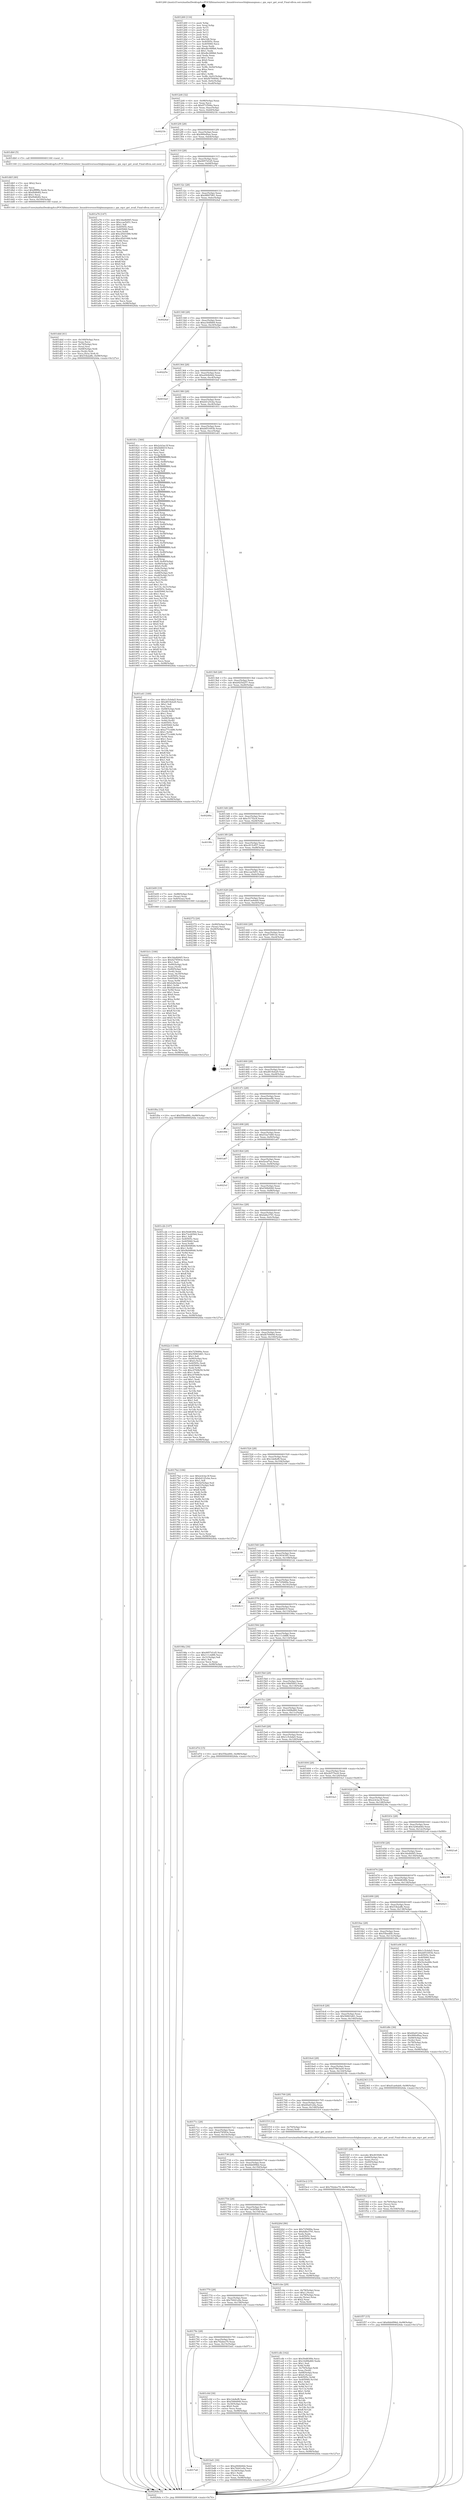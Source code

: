 digraph "0x401260" {
  label = "0x401260 (/mnt/c/Users/mathe/Desktop/tcc/POCII/binaries/extr_linuxdriverssocfslqbmanqman.c_qm_eqcr_get_avail_Final-ollvm.out::main(0))"
  labelloc = "t"
  node[shape=record]

  Entry [label="",width=0.3,height=0.3,shape=circle,fillcolor=black,style=filled]
  "0x4012d4" [label="{
     0x4012d4 [32]\l
     | [instrs]\l
     &nbsp;&nbsp;0x4012d4 \<+6\>: mov -0x98(%rbp),%eax\l
     &nbsp;&nbsp;0x4012da \<+2\>: mov %eax,%ecx\l
     &nbsp;&nbsp;0x4012dc \<+6\>: sub $0x971f506a,%ecx\l
     &nbsp;&nbsp;0x4012e2 \<+6\>: mov %eax,-0xac(%rbp)\l
     &nbsp;&nbsp;0x4012e8 \<+6\>: mov %ecx,-0xb0(%rbp)\l
     &nbsp;&nbsp;0x4012ee \<+6\>: je 00000000004021fe \<main+0xf9e\>\l
  }"]
  "0x4021fe" [label="{
     0x4021fe\l
  }", style=dashed]
  "0x4012f4" [label="{
     0x4012f4 [28]\l
     | [instrs]\l
     &nbsp;&nbsp;0x4012f4 \<+5\>: jmp 00000000004012f9 \<main+0x99\>\l
     &nbsp;&nbsp;0x4012f9 \<+6\>: mov -0xac(%rbp),%eax\l
     &nbsp;&nbsp;0x4012ff \<+5\>: sub $0x990ef0aa,%eax\l
     &nbsp;&nbsp;0x401304 \<+6\>: mov %eax,-0xb4(%rbp)\l
     &nbsp;&nbsp;0x40130a \<+6\>: je 0000000000401db0 \<main+0xb50\>\l
  }"]
  Exit [label="",width=0.3,height=0.3,shape=circle,fillcolor=black,style=filled,peripheries=2]
  "0x401db0" [label="{
     0x401db0 [5]\l
     | [instrs]\l
     &nbsp;&nbsp;0x401db0 \<+5\>: call 0000000000401160 \<next_i\>\l
     | [calls]\l
     &nbsp;&nbsp;0x401160 \{1\} (/mnt/c/Users/mathe/Desktop/tcc/POCII/binaries/extr_linuxdriverssocfslqbmanqman.c_qm_eqcr_get_avail_Final-ollvm.out::next_i)\l
  }"]
  "0x401310" [label="{
     0x401310 [28]\l
     | [instrs]\l
     &nbsp;&nbsp;0x401310 \<+5\>: jmp 0000000000401315 \<main+0xb5\>\l
     &nbsp;&nbsp;0x401315 \<+6\>: mov -0xac(%rbp),%eax\l
     &nbsp;&nbsp;0x40131b \<+5\>: sub $0x9957d1d5,%eax\l
     &nbsp;&nbsp;0x401320 \<+6\>: mov %eax,-0xb8(%rbp)\l
     &nbsp;&nbsp;0x401326 \<+6\>: je 0000000000401a76 \<main+0x816\>\l
  }"]
  "0x401f57" [label="{
     0x401f57 [15]\l
     | [instrs]\l
     &nbsp;&nbsp;0x401f57 \<+10\>: movl $0x6bb0f96d,-0x98(%rbp)\l
     &nbsp;&nbsp;0x401f61 \<+5\>: jmp 00000000004024da \<main+0x127a\>\l
  }"]
  "0x401a76" [label="{
     0x401a76 [147]\l
     | [instrs]\l
     &nbsp;&nbsp;0x401a76 \<+5\>: mov $0x3da4b945,%eax\l
     &nbsp;&nbsp;0x401a7b \<+5\>: mov $0xccae5d51,%ecx\l
     &nbsp;&nbsp;0x401a80 \<+2\>: mov $0x1,%dl\l
     &nbsp;&nbsp;0x401a82 \<+7\>: mov 0x40505c,%esi\l
     &nbsp;&nbsp;0x401a89 \<+7\>: mov 0x405060,%edi\l
     &nbsp;&nbsp;0x401a90 \<+3\>: mov %esi,%r8d\l
     &nbsp;&nbsp;0x401a93 \<+7\>: add $0xcd5d1088,%r8d\l
     &nbsp;&nbsp;0x401a9a \<+4\>: sub $0x1,%r8d\l
     &nbsp;&nbsp;0x401a9e \<+7\>: sub $0xcd5d1088,%r8d\l
     &nbsp;&nbsp;0x401aa5 \<+4\>: imul %r8d,%esi\l
     &nbsp;&nbsp;0x401aa9 \<+3\>: and $0x1,%esi\l
     &nbsp;&nbsp;0x401aac \<+3\>: cmp $0x0,%esi\l
     &nbsp;&nbsp;0x401aaf \<+4\>: sete %r9b\l
     &nbsp;&nbsp;0x401ab3 \<+3\>: cmp $0xa,%edi\l
     &nbsp;&nbsp;0x401ab6 \<+4\>: setl %r10b\l
     &nbsp;&nbsp;0x401aba \<+3\>: mov %r9b,%r11b\l
     &nbsp;&nbsp;0x401abd \<+4\>: xor $0xff,%r11b\l
     &nbsp;&nbsp;0x401ac1 \<+3\>: mov %r10b,%bl\l
     &nbsp;&nbsp;0x401ac4 \<+3\>: xor $0xff,%bl\l
     &nbsp;&nbsp;0x401ac7 \<+3\>: xor $0x0,%dl\l
     &nbsp;&nbsp;0x401aca \<+3\>: mov %r11b,%r14b\l
     &nbsp;&nbsp;0x401acd \<+4\>: and $0x0,%r14b\l
     &nbsp;&nbsp;0x401ad1 \<+3\>: and %dl,%r9b\l
     &nbsp;&nbsp;0x401ad4 \<+3\>: mov %bl,%r15b\l
     &nbsp;&nbsp;0x401ad7 \<+4\>: and $0x0,%r15b\l
     &nbsp;&nbsp;0x401adb \<+3\>: and %dl,%r10b\l
     &nbsp;&nbsp;0x401ade \<+3\>: or %r9b,%r14b\l
     &nbsp;&nbsp;0x401ae1 \<+3\>: or %r10b,%r15b\l
     &nbsp;&nbsp;0x401ae4 \<+3\>: xor %r15b,%r14b\l
     &nbsp;&nbsp;0x401ae7 \<+3\>: or %bl,%r11b\l
     &nbsp;&nbsp;0x401aea \<+4\>: xor $0xff,%r11b\l
     &nbsp;&nbsp;0x401aee \<+3\>: or $0x0,%dl\l
     &nbsp;&nbsp;0x401af1 \<+3\>: and %dl,%r11b\l
     &nbsp;&nbsp;0x401af4 \<+3\>: or %r11b,%r14b\l
     &nbsp;&nbsp;0x401af7 \<+4\>: test $0x1,%r14b\l
     &nbsp;&nbsp;0x401afb \<+3\>: cmovne %ecx,%eax\l
     &nbsp;&nbsp;0x401afe \<+6\>: mov %eax,-0x98(%rbp)\l
     &nbsp;&nbsp;0x401b04 \<+5\>: jmp 00000000004024da \<main+0x127a\>\l
  }"]
  "0x40132c" [label="{
     0x40132c [28]\l
     | [instrs]\l
     &nbsp;&nbsp;0x40132c \<+5\>: jmp 0000000000401331 \<main+0xd1\>\l
     &nbsp;&nbsp;0x401331 \<+6\>: mov -0xac(%rbp),%eax\l
     &nbsp;&nbsp;0x401337 \<+5\>: sub $0x9f697981,%eax\l
     &nbsp;&nbsp;0x40133c \<+6\>: mov %eax,-0xbc(%rbp)\l
     &nbsp;&nbsp;0x401342 \<+6\>: je 00000000004024af \<main+0x124f\>\l
  }"]
  "0x401f42" [label="{
     0x401f42 [21]\l
     | [instrs]\l
     &nbsp;&nbsp;0x401f42 \<+4\>: mov -0x70(%rbp),%rcx\l
     &nbsp;&nbsp;0x401f46 \<+3\>: mov (%rcx),%rcx\l
     &nbsp;&nbsp;0x401f49 \<+3\>: mov %rcx,%rdi\l
     &nbsp;&nbsp;0x401f4c \<+6\>: mov %eax,-0x164(%rbp)\l
     &nbsp;&nbsp;0x401f52 \<+5\>: call 0000000000401030 \<free@plt\>\l
     | [calls]\l
     &nbsp;&nbsp;0x401030 \{1\} (unknown)\l
  }"]
  "0x4024af" [label="{
     0x4024af\l
  }", style=dashed]
  "0x401348" [label="{
     0x401348 [28]\l
     | [instrs]\l
     &nbsp;&nbsp;0x401348 \<+5\>: jmp 000000000040134d \<main+0xed\>\l
     &nbsp;&nbsp;0x40134d \<+6\>: mov -0xac(%rbp),%eax\l
     &nbsp;&nbsp;0x401353 \<+5\>: sub $0xa344fb69,%eax\l
     &nbsp;&nbsp;0x401358 \<+6\>: mov %eax,-0xc0(%rbp)\l
     &nbsp;&nbsp;0x40135e \<+6\>: je 000000000040225e \<main+0xffe\>\l
  }"]
  "0x401f25" [label="{
     0x401f25 [29]\l
     | [instrs]\l
     &nbsp;&nbsp;0x401f25 \<+10\>: movabs $0x4030d6,%rdi\l
     &nbsp;&nbsp;0x401f2f \<+4\>: mov -0x60(%rbp),%rcx\l
     &nbsp;&nbsp;0x401f33 \<+2\>: mov %eax,(%rcx)\l
     &nbsp;&nbsp;0x401f35 \<+4\>: mov -0x60(%rbp),%rcx\l
     &nbsp;&nbsp;0x401f39 \<+2\>: mov (%rcx),%esi\l
     &nbsp;&nbsp;0x401f3b \<+2\>: mov $0x0,%al\l
     &nbsp;&nbsp;0x401f3d \<+5\>: call 0000000000401040 \<printf@plt\>\l
     | [calls]\l
     &nbsp;&nbsp;0x401040 \{1\} (unknown)\l
  }"]
  "0x40225e" [label="{
     0x40225e\l
  }", style=dashed]
  "0x401364" [label="{
     0x401364 [28]\l
     | [instrs]\l
     &nbsp;&nbsp;0x401364 \<+5\>: jmp 0000000000401369 \<main+0x109\>\l
     &nbsp;&nbsp;0x401369 \<+6\>: mov -0xac(%rbp),%eax\l
     &nbsp;&nbsp;0x40136f \<+5\>: sub $0xa944b9d2,%eax\l
     &nbsp;&nbsp;0x401374 \<+6\>: mov %eax,-0xc4(%rbp)\l
     &nbsp;&nbsp;0x40137a \<+6\>: je 0000000000401bef \<main+0x98f\>\l
  }"]
  "0x401ddd" [label="{
     0x401ddd [41]\l
     | [instrs]\l
     &nbsp;&nbsp;0x401ddd \<+6\>: mov -0x160(%rbp),%ecx\l
     &nbsp;&nbsp;0x401de3 \<+3\>: imul %eax,%ecx\l
     &nbsp;&nbsp;0x401de6 \<+4\>: mov -0x70(%rbp),%rsi\l
     &nbsp;&nbsp;0x401dea \<+3\>: mov (%rsi),%rsi\l
     &nbsp;&nbsp;0x401ded \<+4\>: mov -0x68(%rbp),%rdi\l
     &nbsp;&nbsp;0x401df1 \<+3\>: movslq (%rdi),%rdi\l
     &nbsp;&nbsp;0x401df4 \<+3\>: mov %ecx,(%rsi,%rdi,4)\l
     &nbsp;&nbsp;0x401df7 \<+10\>: movl $0x53b2affe,-0x98(%rbp)\l
     &nbsp;&nbsp;0x401e01 \<+5\>: jmp 00000000004024da \<main+0x127a\>\l
  }"]
  "0x401bef" [label="{
     0x401bef\l
  }", style=dashed]
  "0x401380" [label="{
     0x401380 [28]\l
     | [instrs]\l
     &nbsp;&nbsp;0x401380 \<+5\>: jmp 0000000000401385 \<main+0x125\>\l
     &nbsp;&nbsp;0x401385 \<+6\>: mov -0xac(%rbp),%eax\l
     &nbsp;&nbsp;0x40138b \<+5\>: sub $0xb4125cba,%eax\l
     &nbsp;&nbsp;0x401390 \<+6\>: mov %eax,-0xc8(%rbp)\l
     &nbsp;&nbsp;0x401396 \<+6\>: je 000000000040181c \<main+0x5bc\>\l
  }"]
  "0x401db5" [label="{
     0x401db5 [40]\l
     | [instrs]\l
     &nbsp;&nbsp;0x401db5 \<+5\>: mov $0x2,%ecx\l
     &nbsp;&nbsp;0x401dba \<+1\>: cltd\l
     &nbsp;&nbsp;0x401dbb \<+2\>: idiv %ecx\l
     &nbsp;&nbsp;0x401dbd \<+6\>: imul $0xfffffffe,%edx,%ecx\l
     &nbsp;&nbsp;0x401dc3 \<+6\>: sub $0xf0d6df2,%ecx\l
     &nbsp;&nbsp;0x401dc9 \<+3\>: add $0x1,%ecx\l
     &nbsp;&nbsp;0x401dcc \<+6\>: add $0xf0d6df2,%ecx\l
     &nbsp;&nbsp;0x401dd2 \<+6\>: mov %ecx,-0x160(%rbp)\l
     &nbsp;&nbsp;0x401dd8 \<+5\>: call 0000000000401160 \<next_i\>\l
     | [calls]\l
     &nbsp;&nbsp;0x401160 \{1\} (/mnt/c/Users/mathe/Desktop/tcc/POCII/binaries/extr_linuxdriverssocfslqbmanqman.c_qm_eqcr_get_avail_Final-ollvm.out::next_i)\l
  }"]
  "0x40181c" [label="{
     0x40181c [366]\l
     | [instrs]\l
     &nbsp;&nbsp;0x40181c \<+5\>: mov $0x2cb3ac3f,%eax\l
     &nbsp;&nbsp;0x401821 \<+5\>: mov $0xfddfd19,%ecx\l
     &nbsp;&nbsp;0x401826 \<+2\>: mov $0x1,%dl\l
     &nbsp;&nbsp;0x401828 \<+2\>: xor %esi,%esi\l
     &nbsp;&nbsp;0x40182a \<+3\>: mov %rsp,%rdi\l
     &nbsp;&nbsp;0x40182d \<+4\>: add $0xfffffffffffffff0,%rdi\l
     &nbsp;&nbsp;0x401831 \<+3\>: mov %rdi,%rsp\l
     &nbsp;&nbsp;0x401834 \<+7\>: mov %rdi,-0x90(%rbp)\l
     &nbsp;&nbsp;0x40183b \<+3\>: mov %rsp,%rdi\l
     &nbsp;&nbsp;0x40183e \<+4\>: add $0xfffffffffffffff0,%rdi\l
     &nbsp;&nbsp;0x401842 \<+3\>: mov %rdi,%rsp\l
     &nbsp;&nbsp;0x401845 \<+3\>: mov %rsp,%r8\l
     &nbsp;&nbsp;0x401848 \<+4\>: add $0xfffffffffffffff0,%r8\l
     &nbsp;&nbsp;0x40184c \<+3\>: mov %r8,%rsp\l
     &nbsp;&nbsp;0x40184f \<+7\>: mov %r8,-0x88(%rbp)\l
     &nbsp;&nbsp;0x401856 \<+3\>: mov %rsp,%r8\l
     &nbsp;&nbsp;0x401859 \<+4\>: add $0xfffffffffffffff0,%r8\l
     &nbsp;&nbsp;0x40185d \<+3\>: mov %r8,%rsp\l
     &nbsp;&nbsp;0x401860 \<+4\>: mov %r8,-0x80(%rbp)\l
     &nbsp;&nbsp;0x401864 \<+3\>: mov %rsp,%r8\l
     &nbsp;&nbsp;0x401867 \<+4\>: add $0xfffffffffffffff0,%r8\l
     &nbsp;&nbsp;0x40186b \<+3\>: mov %r8,%rsp\l
     &nbsp;&nbsp;0x40186e \<+4\>: mov %r8,-0x78(%rbp)\l
     &nbsp;&nbsp;0x401872 \<+3\>: mov %rsp,%r8\l
     &nbsp;&nbsp;0x401875 \<+4\>: add $0xfffffffffffffff0,%r8\l
     &nbsp;&nbsp;0x401879 \<+3\>: mov %r8,%rsp\l
     &nbsp;&nbsp;0x40187c \<+4\>: mov %r8,-0x70(%rbp)\l
     &nbsp;&nbsp;0x401880 \<+3\>: mov %rsp,%r8\l
     &nbsp;&nbsp;0x401883 \<+4\>: add $0xfffffffffffffff0,%r8\l
     &nbsp;&nbsp;0x401887 \<+3\>: mov %r8,%rsp\l
     &nbsp;&nbsp;0x40188a \<+4\>: mov %r8,-0x68(%rbp)\l
     &nbsp;&nbsp;0x40188e \<+3\>: mov %rsp,%r8\l
     &nbsp;&nbsp;0x401891 \<+4\>: add $0xfffffffffffffff0,%r8\l
     &nbsp;&nbsp;0x401895 \<+3\>: mov %r8,%rsp\l
     &nbsp;&nbsp;0x401898 \<+4\>: mov %r8,-0x60(%rbp)\l
     &nbsp;&nbsp;0x40189c \<+3\>: mov %rsp,%r8\l
     &nbsp;&nbsp;0x40189f \<+4\>: add $0xfffffffffffffff0,%r8\l
     &nbsp;&nbsp;0x4018a3 \<+3\>: mov %r8,%rsp\l
     &nbsp;&nbsp;0x4018a6 \<+4\>: mov %r8,-0x58(%rbp)\l
     &nbsp;&nbsp;0x4018aa \<+3\>: mov %rsp,%r8\l
     &nbsp;&nbsp;0x4018ad \<+4\>: add $0xfffffffffffffff0,%r8\l
     &nbsp;&nbsp;0x4018b1 \<+3\>: mov %r8,%rsp\l
     &nbsp;&nbsp;0x4018b4 \<+4\>: mov %r8,-0x50(%rbp)\l
     &nbsp;&nbsp;0x4018b8 \<+3\>: mov %rsp,%r8\l
     &nbsp;&nbsp;0x4018bb \<+4\>: add $0xfffffffffffffff0,%r8\l
     &nbsp;&nbsp;0x4018bf \<+3\>: mov %r8,%rsp\l
     &nbsp;&nbsp;0x4018c2 \<+4\>: mov %r8,-0x48(%rbp)\l
     &nbsp;&nbsp;0x4018c6 \<+3\>: mov %rsp,%r8\l
     &nbsp;&nbsp;0x4018c9 \<+4\>: add $0xfffffffffffffff0,%r8\l
     &nbsp;&nbsp;0x4018cd \<+3\>: mov %r8,%rsp\l
     &nbsp;&nbsp;0x4018d0 \<+4\>: mov %r8,-0x40(%rbp)\l
     &nbsp;&nbsp;0x4018d4 \<+7\>: mov -0x90(%rbp),%r8\l
     &nbsp;&nbsp;0x4018db \<+7\>: movl $0x0,(%r8)\l
     &nbsp;&nbsp;0x4018e2 \<+7\>: mov -0x9c(%rbp),%r9d\l
     &nbsp;&nbsp;0x4018e9 \<+3\>: mov %r9d,(%rdi)\l
     &nbsp;&nbsp;0x4018ec \<+7\>: mov -0x88(%rbp),%r8\l
     &nbsp;&nbsp;0x4018f3 \<+7\>: mov -0xa8(%rbp),%r10\l
     &nbsp;&nbsp;0x4018fa \<+3\>: mov %r10,(%r8)\l
     &nbsp;&nbsp;0x4018fd \<+3\>: cmpl $0x2,(%rdi)\l
     &nbsp;&nbsp;0x401900 \<+4\>: setne %r11b\l
     &nbsp;&nbsp;0x401904 \<+4\>: and $0x1,%r11b\l
     &nbsp;&nbsp;0x401908 \<+4\>: mov %r11b,-0x31(%rbp)\l
     &nbsp;&nbsp;0x40190c \<+7\>: mov 0x40505c,%ebx\l
     &nbsp;&nbsp;0x401913 \<+8\>: mov 0x405060,%r14d\l
     &nbsp;&nbsp;0x40191b \<+3\>: sub $0x1,%esi\l
     &nbsp;&nbsp;0x40191e \<+3\>: mov %ebx,%r15d\l
     &nbsp;&nbsp;0x401921 \<+3\>: add %esi,%r15d\l
     &nbsp;&nbsp;0x401924 \<+4\>: imul %r15d,%ebx\l
     &nbsp;&nbsp;0x401928 \<+3\>: and $0x1,%ebx\l
     &nbsp;&nbsp;0x40192b \<+3\>: cmp $0x0,%ebx\l
     &nbsp;&nbsp;0x40192e \<+4\>: sete %r11b\l
     &nbsp;&nbsp;0x401932 \<+4\>: cmp $0xa,%r14d\l
     &nbsp;&nbsp;0x401936 \<+4\>: setl %r12b\l
     &nbsp;&nbsp;0x40193a \<+3\>: mov %r11b,%r13b\l
     &nbsp;&nbsp;0x40193d \<+4\>: xor $0xff,%r13b\l
     &nbsp;&nbsp;0x401941 \<+3\>: mov %r12b,%sil\l
     &nbsp;&nbsp;0x401944 \<+4\>: xor $0xff,%sil\l
     &nbsp;&nbsp;0x401948 \<+3\>: xor $0x0,%dl\l
     &nbsp;&nbsp;0x40194b \<+3\>: mov %r13b,%dil\l
     &nbsp;&nbsp;0x40194e \<+4\>: and $0x0,%dil\l
     &nbsp;&nbsp;0x401952 \<+3\>: and %dl,%r11b\l
     &nbsp;&nbsp;0x401955 \<+3\>: mov %sil,%r8b\l
     &nbsp;&nbsp;0x401958 \<+4\>: and $0x0,%r8b\l
     &nbsp;&nbsp;0x40195c \<+3\>: and %dl,%r12b\l
     &nbsp;&nbsp;0x40195f \<+3\>: or %r11b,%dil\l
     &nbsp;&nbsp;0x401962 \<+3\>: or %r12b,%r8b\l
     &nbsp;&nbsp;0x401965 \<+3\>: xor %r8b,%dil\l
     &nbsp;&nbsp;0x401968 \<+3\>: or %sil,%r13b\l
     &nbsp;&nbsp;0x40196b \<+4\>: xor $0xff,%r13b\l
     &nbsp;&nbsp;0x40196f \<+3\>: or $0x0,%dl\l
     &nbsp;&nbsp;0x401972 \<+3\>: and %dl,%r13b\l
     &nbsp;&nbsp;0x401975 \<+3\>: or %r13b,%dil\l
     &nbsp;&nbsp;0x401978 \<+4\>: test $0x1,%dil\l
     &nbsp;&nbsp;0x40197c \<+3\>: cmovne %ecx,%eax\l
     &nbsp;&nbsp;0x40197f \<+6\>: mov %eax,-0x98(%rbp)\l
     &nbsp;&nbsp;0x401985 \<+5\>: jmp 00000000004024da \<main+0x127a\>\l
  }"]
  "0x40139c" [label="{
     0x40139c [28]\l
     | [instrs]\l
     &nbsp;&nbsp;0x40139c \<+5\>: jmp 00000000004013a1 \<main+0x141\>\l
     &nbsp;&nbsp;0x4013a1 \<+6\>: mov -0xac(%rbp),%eax\l
     &nbsp;&nbsp;0x4013a7 \<+5\>: sub $0xb851693b,%eax\l
     &nbsp;&nbsp;0x4013ac \<+6\>: mov %eax,-0xcc(%rbp)\l
     &nbsp;&nbsp;0x4013b2 \<+6\>: je 0000000000401e61 \<main+0xc01\>\l
  }"]
  "0x401cdb" [label="{
     0x401cdb [162]\l
     | [instrs]\l
     &nbsp;&nbsp;0x401cdb \<+5\>: mov $0x50d83f0b,%ecx\l
     &nbsp;&nbsp;0x401ce0 \<+5\>: mov $0x16d9bd60,%edx\l
     &nbsp;&nbsp;0x401ce5 \<+3\>: mov $0x1,%sil\l
     &nbsp;&nbsp;0x401ce8 \<+3\>: xor %r8d,%r8d\l
     &nbsp;&nbsp;0x401ceb \<+4\>: mov -0x70(%rbp),%rdi\l
     &nbsp;&nbsp;0x401cef \<+3\>: mov %rax,(%rdi)\l
     &nbsp;&nbsp;0x401cf2 \<+4\>: mov -0x68(%rbp),%rax\l
     &nbsp;&nbsp;0x401cf6 \<+6\>: movl $0x0,(%rax)\l
     &nbsp;&nbsp;0x401cfc \<+8\>: mov 0x40505c,%r9d\l
     &nbsp;&nbsp;0x401d04 \<+8\>: mov 0x405060,%r10d\l
     &nbsp;&nbsp;0x401d0c \<+4\>: sub $0x1,%r8d\l
     &nbsp;&nbsp;0x401d10 \<+3\>: mov %r9d,%r11d\l
     &nbsp;&nbsp;0x401d13 \<+3\>: add %r8d,%r11d\l
     &nbsp;&nbsp;0x401d16 \<+4\>: imul %r11d,%r9d\l
     &nbsp;&nbsp;0x401d1a \<+4\>: and $0x1,%r9d\l
     &nbsp;&nbsp;0x401d1e \<+4\>: cmp $0x0,%r9d\l
     &nbsp;&nbsp;0x401d22 \<+3\>: sete %bl\l
     &nbsp;&nbsp;0x401d25 \<+4\>: cmp $0xa,%r10d\l
     &nbsp;&nbsp;0x401d29 \<+4\>: setl %r14b\l
     &nbsp;&nbsp;0x401d2d \<+3\>: mov %bl,%r15b\l
     &nbsp;&nbsp;0x401d30 \<+4\>: xor $0xff,%r15b\l
     &nbsp;&nbsp;0x401d34 \<+3\>: mov %r14b,%r12b\l
     &nbsp;&nbsp;0x401d37 \<+4\>: xor $0xff,%r12b\l
     &nbsp;&nbsp;0x401d3b \<+4\>: xor $0x1,%sil\l
     &nbsp;&nbsp;0x401d3f \<+3\>: mov %r15b,%r13b\l
     &nbsp;&nbsp;0x401d42 \<+4\>: and $0xff,%r13b\l
     &nbsp;&nbsp;0x401d46 \<+3\>: and %sil,%bl\l
     &nbsp;&nbsp;0x401d49 \<+3\>: mov %r12b,%al\l
     &nbsp;&nbsp;0x401d4c \<+2\>: and $0xff,%al\l
     &nbsp;&nbsp;0x401d4e \<+3\>: and %sil,%r14b\l
     &nbsp;&nbsp;0x401d51 \<+3\>: or %bl,%r13b\l
     &nbsp;&nbsp;0x401d54 \<+3\>: or %r14b,%al\l
     &nbsp;&nbsp;0x401d57 \<+3\>: xor %al,%r13b\l
     &nbsp;&nbsp;0x401d5a \<+3\>: or %r12b,%r15b\l
     &nbsp;&nbsp;0x401d5d \<+4\>: xor $0xff,%r15b\l
     &nbsp;&nbsp;0x401d61 \<+4\>: or $0x1,%sil\l
     &nbsp;&nbsp;0x401d65 \<+3\>: and %sil,%r15b\l
     &nbsp;&nbsp;0x401d68 \<+3\>: or %r15b,%r13b\l
     &nbsp;&nbsp;0x401d6b \<+4\>: test $0x1,%r13b\l
     &nbsp;&nbsp;0x401d6f \<+3\>: cmovne %edx,%ecx\l
     &nbsp;&nbsp;0x401d72 \<+6\>: mov %ecx,-0x98(%rbp)\l
     &nbsp;&nbsp;0x401d78 \<+5\>: jmp 00000000004024da \<main+0x127a\>\l
  }"]
  "0x401e61" [label="{
     0x401e61 [169]\l
     | [instrs]\l
     &nbsp;&nbsp;0x401e61 \<+5\>: mov $0x1c5cbda5,%eax\l
     &nbsp;&nbsp;0x401e66 \<+5\>: mov $0xd819eb29,%ecx\l
     &nbsp;&nbsp;0x401e6b \<+2\>: mov $0x1,%dl\l
     &nbsp;&nbsp;0x401e6d \<+2\>: xor %esi,%esi\l
     &nbsp;&nbsp;0x401e6f \<+4\>: mov -0x68(%rbp),%rdi\l
     &nbsp;&nbsp;0x401e73 \<+3\>: mov (%rdi),%r8d\l
     &nbsp;&nbsp;0x401e76 \<+3\>: sub $0x1,%esi\l
     &nbsp;&nbsp;0x401e79 \<+3\>: sub %esi,%r8d\l
     &nbsp;&nbsp;0x401e7c \<+4\>: mov -0x68(%rbp),%rdi\l
     &nbsp;&nbsp;0x401e80 \<+3\>: mov %r8d,(%rdi)\l
     &nbsp;&nbsp;0x401e83 \<+7\>: mov 0x40505c,%esi\l
     &nbsp;&nbsp;0x401e8a \<+8\>: mov 0x405060,%r8d\l
     &nbsp;&nbsp;0x401e92 \<+3\>: mov %esi,%r9d\l
     &nbsp;&nbsp;0x401e95 \<+7\>: sub $0xa77ccb86,%r9d\l
     &nbsp;&nbsp;0x401e9c \<+4\>: sub $0x1,%r9d\l
     &nbsp;&nbsp;0x401ea0 \<+7\>: add $0xa77ccb86,%r9d\l
     &nbsp;&nbsp;0x401ea7 \<+4\>: imul %r9d,%esi\l
     &nbsp;&nbsp;0x401eab \<+3\>: and $0x1,%esi\l
     &nbsp;&nbsp;0x401eae \<+3\>: cmp $0x0,%esi\l
     &nbsp;&nbsp;0x401eb1 \<+4\>: sete %r10b\l
     &nbsp;&nbsp;0x401eb5 \<+4\>: cmp $0xa,%r8d\l
     &nbsp;&nbsp;0x401eb9 \<+4\>: setl %r11b\l
     &nbsp;&nbsp;0x401ebd \<+3\>: mov %r10b,%bl\l
     &nbsp;&nbsp;0x401ec0 \<+3\>: xor $0xff,%bl\l
     &nbsp;&nbsp;0x401ec3 \<+3\>: mov %r11b,%r14b\l
     &nbsp;&nbsp;0x401ec6 \<+4\>: xor $0xff,%r14b\l
     &nbsp;&nbsp;0x401eca \<+3\>: xor $0x1,%dl\l
     &nbsp;&nbsp;0x401ecd \<+3\>: mov %bl,%r15b\l
     &nbsp;&nbsp;0x401ed0 \<+4\>: and $0xff,%r15b\l
     &nbsp;&nbsp;0x401ed4 \<+3\>: and %dl,%r10b\l
     &nbsp;&nbsp;0x401ed7 \<+3\>: mov %r14b,%r12b\l
     &nbsp;&nbsp;0x401eda \<+4\>: and $0xff,%r12b\l
     &nbsp;&nbsp;0x401ede \<+3\>: and %dl,%r11b\l
     &nbsp;&nbsp;0x401ee1 \<+3\>: or %r10b,%r15b\l
     &nbsp;&nbsp;0x401ee4 \<+3\>: or %r11b,%r12b\l
     &nbsp;&nbsp;0x401ee7 \<+3\>: xor %r12b,%r15b\l
     &nbsp;&nbsp;0x401eea \<+3\>: or %r14b,%bl\l
     &nbsp;&nbsp;0x401eed \<+3\>: xor $0xff,%bl\l
     &nbsp;&nbsp;0x401ef0 \<+3\>: or $0x1,%dl\l
     &nbsp;&nbsp;0x401ef3 \<+2\>: and %dl,%bl\l
     &nbsp;&nbsp;0x401ef5 \<+3\>: or %bl,%r15b\l
     &nbsp;&nbsp;0x401ef8 \<+4\>: test $0x1,%r15b\l
     &nbsp;&nbsp;0x401efc \<+3\>: cmovne %ecx,%eax\l
     &nbsp;&nbsp;0x401eff \<+6\>: mov %eax,-0x98(%rbp)\l
     &nbsp;&nbsp;0x401f05 \<+5\>: jmp 00000000004024da \<main+0x127a\>\l
  }"]
  "0x4013b8" [label="{
     0x4013b8 [28]\l
     | [instrs]\l
     &nbsp;&nbsp;0x4013b8 \<+5\>: jmp 00000000004013bd \<main+0x15d\>\l
     &nbsp;&nbsp;0x4013bd \<+6\>: mov -0xac(%rbp),%eax\l
     &nbsp;&nbsp;0x4013c3 \<+5\>: sub $0xb925d257,%eax\l
     &nbsp;&nbsp;0x4013c8 \<+6\>: mov %eax,-0xd0(%rbp)\l
     &nbsp;&nbsp;0x4013ce \<+6\>: je 000000000040248a \<main+0x122a\>\l
  }"]
  "0x4017a8" [label="{
     0x4017a8\l
  }", style=dashed]
  "0x40248a" [label="{
     0x40248a\l
  }", style=dashed]
  "0x4013d4" [label="{
     0x4013d4 [28]\l
     | [instrs]\l
     &nbsp;&nbsp;0x4013d4 \<+5\>: jmp 00000000004013d9 \<main+0x179\>\l
     &nbsp;&nbsp;0x4013d9 \<+6\>: mov -0xac(%rbp),%eax\l
     &nbsp;&nbsp;0x4013df \<+5\>: sub $0xc517f2c8,%eax\l
     &nbsp;&nbsp;0x4013e4 \<+6\>: mov %eax,-0xd4(%rbp)\l
     &nbsp;&nbsp;0x4013ea \<+6\>: je 00000000004019fe \<main+0x79e\>\l
  }"]
  "0x401bd1" [label="{
     0x401bd1 [30]\l
     | [instrs]\l
     &nbsp;&nbsp;0x401bd1 \<+5\>: mov $0xa944b9d2,%eax\l
     &nbsp;&nbsp;0x401bd6 \<+5\>: mov $0x76441e9a,%ecx\l
     &nbsp;&nbsp;0x401bdb \<+3\>: mov -0x30(%rbp),%edx\l
     &nbsp;&nbsp;0x401bde \<+3\>: cmp $0x1,%edx\l
     &nbsp;&nbsp;0x401be1 \<+3\>: cmovl %ecx,%eax\l
     &nbsp;&nbsp;0x401be4 \<+6\>: mov %eax,-0x98(%rbp)\l
     &nbsp;&nbsp;0x401bea \<+5\>: jmp 00000000004024da \<main+0x127a\>\l
  }"]
  "0x4019fe" [label="{
     0x4019fe\l
  }", style=dashed]
  "0x4013f0" [label="{
     0x4013f0 [28]\l
     | [instrs]\l
     &nbsp;&nbsp;0x4013f0 \<+5\>: jmp 00000000004013f5 \<main+0x195\>\l
     &nbsp;&nbsp;0x4013f5 \<+6\>: mov -0xac(%rbp),%eax\l
     &nbsp;&nbsp;0x4013fb \<+5\>: sub $0xc815c857,%eax\l
     &nbsp;&nbsp;0x401400 \<+6\>: mov %eax,-0xd8(%rbp)\l
     &nbsp;&nbsp;0x401406 \<+6\>: je 000000000040214c \<main+0xeec\>\l
  }"]
  "0x40178c" [label="{
     0x40178c [28]\l
     | [instrs]\l
     &nbsp;&nbsp;0x40178c \<+5\>: jmp 0000000000401791 \<main+0x531\>\l
     &nbsp;&nbsp;0x401791 \<+6\>: mov -0xac(%rbp),%eax\l
     &nbsp;&nbsp;0x401797 \<+5\>: sub $0x792dee79,%eax\l
     &nbsp;&nbsp;0x40179c \<+6\>: mov %eax,-0x15c(%rbp)\l
     &nbsp;&nbsp;0x4017a2 \<+6\>: je 0000000000401bd1 \<main+0x971\>\l
  }"]
  "0x40214c" [label="{
     0x40214c\l
  }", style=dashed]
  "0x40140c" [label="{
     0x40140c [28]\l
     | [instrs]\l
     &nbsp;&nbsp;0x40140c \<+5\>: jmp 0000000000401411 \<main+0x1b1\>\l
     &nbsp;&nbsp;0x401411 \<+6\>: mov -0xac(%rbp),%eax\l
     &nbsp;&nbsp;0x401417 \<+5\>: sub $0xccae5d51,%eax\l
     &nbsp;&nbsp;0x40141c \<+6\>: mov %eax,-0xdc(%rbp)\l
     &nbsp;&nbsp;0x401422 \<+6\>: je 0000000000401b09 \<main+0x8a9\>\l
  }"]
  "0x401c0d" [label="{
     0x401c0d [30]\l
     | [instrs]\l
     &nbsp;&nbsp;0x401c0d \<+5\>: mov $0x1de8ef8,%eax\l
     &nbsp;&nbsp;0x401c12 \<+5\>: mov $0xf368d940,%ecx\l
     &nbsp;&nbsp;0x401c17 \<+3\>: mov -0x30(%rbp),%edx\l
     &nbsp;&nbsp;0x401c1a \<+3\>: cmp $0x0,%edx\l
     &nbsp;&nbsp;0x401c1d \<+3\>: cmove %ecx,%eax\l
     &nbsp;&nbsp;0x401c20 \<+6\>: mov %eax,-0x98(%rbp)\l
     &nbsp;&nbsp;0x401c26 \<+5\>: jmp 00000000004024da \<main+0x127a\>\l
  }"]
  "0x401b09" [label="{
     0x401b09 [19]\l
     | [instrs]\l
     &nbsp;&nbsp;0x401b09 \<+7\>: mov -0x88(%rbp),%rax\l
     &nbsp;&nbsp;0x401b10 \<+3\>: mov (%rax),%rax\l
     &nbsp;&nbsp;0x401b13 \<+4\>: mov 0x8(%rax),%rdi\l
     &nbsp;&nbsp;0x401b17 \<+5\>: call 0000000000401060 \<atoi@plt\>\l
     | [calls]\l
     &nbsp;&nbsp;0x401060 \{1\} (unknown)\l
  }"]
  "0x401428" [label="{
     0x401428 [28]\l
     | [instrs]\l
     &nbsp;&nbsp;0x401428 \<+5\>: jmp 000000000040142d \<main+0x1cd\>\l
     &nbsp;&nbsp;0x40142d \<+6\>: mov -0xac(%rbp),%eax\l
     &nbsp;&nbsp;0x401433 \<+5\>: sub $0xd1ae6ab9,%eax\l
     &nbsp;&nbsp;0x401438 \<+6\>: mov %eax,-0xe0(%rbp)\l
     &nbsp;&nbsp;0x40143e \<+6\>: je 0000000000402372 \<main+0x1112\>\l
  }"]
  "0x401770" [label="{
     0x401770 [28]\l
     | [instrs]\l
     &nbsp;&nbsp;0x401770 \<+5\>: jmp 0000000000401775 \<main+0x515\>\l
     &nbsp;&nbsp;0x401775 \<+6\>: mov -0xac(%rbp),%eax\l
     &nbsp;&nbsp;0x40177b \<+5\>: sub $0x76441e9a,%eax\l
     &nbsp;&nbsp;0x401780 \<+6\>: mov %eax,-0x158(%rbp)\l
     &nbsp;&nbsp;0x401786 \<+6\>: je 0000000000401c0d \<main+0x9ad\>\l
  }"]
  "0x402372" [label="{
     0x402372 [24]\l
     | [instrs]\l
     &nbsp;&nbsp;0x402372 \<+7\>: mov -0x90(%rbp),%rax\l
     &nbsp;&nbsp;0x402379 \<+2\>: mov (%rax),%eax\l
     &nbsp;&nbsp;0x40237b \<+4\>: lea -0x28(%rbp),%rsp\l
     &nbsp;&nbsp;0x40237f \<+1\>: pop %rbx\l
     &nbsp;&nbsp;0x402380 \<+2\>: pop %r12\l
     &nbsp;&nbsp;0x402382 \<+2\>: pop %r13\l
     &nbsp;&nbsp;0x402384 \<+2\>: pop %r14\l
     &nbsp;&nbsp;0x402386 \<+2\>: pop %r15\l
     &nbsp;&nbsp;0x402388 \<+1\>: pop %rbp\l
     &nbsp;&nbsp;0x402389 \<+1\>: ret\l
  }"]
  "0x401444" [label="{
     0x401444 [28]\l
     | [instrs]\l
     &nbsp;&nbsp;0x401444 \<+5\>: jmp 0000000000401449 \<main+0x1e9\>\l
     &nbsp;&nbsp;0x401449 \<+6\>: mov -0xac(%rbp),%eax\l
     &nbsp;&nbsp;0x40144f \<+5\>: sub $0xd73081dc,%eax\l
     &nbsp;&nbsp;0x401454 \<+6\>: mov %eax,-0xe4(%rbp)\l
     &nbsp;&nbsp;0x40145a \<+6\>: je 00000000004020c7 \<main+0xe67\>\l
  }"]
  "0x401cbe" [label="{
     0x401cbe [29]\l
     | [instrs]\l
     &nbsp;&nbsp;0x401cbe \<+4\>: mov -0x78(%rbp),%rax\l
     &nbsp;&nbsp;0x401cc2 \<+6\>: movl $0x1,(%rax)\l
     &nbsp;&nbsp;0x401cc8 \<+4\>: mov -0x78(%rbp),%rax\l
     &nbsp;&nbsp;0x401ccc \<+3\>: movslq (%rax),%rax\l
     &nbsp;&nbsp;0x401ccf \<+4\>: shl $0x2,%rax\l
     &nbsp;&nbsp;0x401cd3 \<+3\>: mov %rax,%rdi\l
     &nbsp;&nbsp;0x401cd6 \<+5\>: call 0000000000401050 \<malloc@plt\>\l
     | [calls]\l
     &nbsp;&nbsp;0x401050 \{1\} (unknown)\l
  }"]
  "0x4020c7" [label="{
     0x4020c7\l
  }", style=dashed]
  "0x401460" [label="{
     0x401460 [28]\l
     | [instrs]\l
     &nbsp;&nbsp;0x401460 \<+5\>: jmp 0000000000401465 \<main+0x205\>\l
     &nbsp;&nbsp;0x401465 \<+6\>: mov -0xac(%rbp),%eax\l
     &nbsp;&nbsp;0x40146b \<+5\>: sub $0xd819eb29,%eax\l
     &nbsp;&nbsp;0x401470 \<+6\>: mov %eax,-0xe8(%rbp)\l
     &nbsp;&nbsp;0x401476 \<+6\>: je 0000000000401f0a \<main+0xcaa\>\l
  }"]
  "0x401754" [label="{
     0x401754 [28]\l
     | [instrs]\l
     &nbsp;&nbsp;0x401754 \<+5\>: jmp 0000000000401759 \<main+0x4f9\>\l
     &nbsp;&nbsp;0x401759 \<+6\>: mov -0xac(%rbp),%eax\l
     &nbsp;&nbsp;0x40175f \<+5\>: sub $0x73e26564,%eax\l
     &nbsp;&nbsp;0x401764 \<+6\>: mov %eax,-0x154(%rbp)\l
     &nbsp;&nbsp;0x40176a \<+6\>: je 0000000000401cbe \<main+0xa5e\>\l
  }"]
  "0x401f0a" [label="{
     0x401f0a [15]\l
     | [instrs]\l
     &nbsp;&nbsp;0x401f0a \<+10\>: movl $0x55bed0fc,-0x98(%rbp)\l
     &nbsp;&nbsp;0x401f14 \<+5\>: jmp 00000000004024da \<main+0x127a\>\l
  }"]
  "0x40147c" [label="{
     0x40147c [28]\l
     | [instrs]\l
     &nbsp;&nbsp;0x40147c \<+5\>: jmp 0000000000401481 \<main+0x221\>\l
     &nbsp;&nbsp;0x401481 \<+6\>: mov -0xac(%rbp),%eax\l
     &nbsp;&nbsp;0x401487 \<+5\>: sub $0xe6deedfb,%eax\l
     &nbsp;&nbsp;0x40148c \<+6\>: mov %eax,-0xec(%rbp)\l
     &nbsp;&nbsp;0x401492 \<+6\>: je 0000000000401f66 \<main+0xd06\>\l
  }"]
  "0x40226d" [label="{
     0x40226d [86]\l
     | [instrs]\l
     &nbsp;&nbsp;0x40226d \<+5\>: mov $0x725689a,%eax\l
     &nbsp;&nbsp;0x402272 \<+5\>: mov $0xfa8a3791,%ecx\l
     &nbsp;&nbsp;0x402277 \<+2\>: xor %edx,%edx\l
     &nbsp;&nbsp;0x402279 \<+7\>: mov 0x40505c,%esi\l
     &nbsp;&nbsp;0x402280 \<+7\>: mov 0x405060,%edi\l
     &nbsp;&nbsp;0x402287 \<+3\>: sub $0x1,%edx\l
     &nbsp;&nbsp;0x40228a \<+3\>: mov %esi,%r8d\l
     &nbsp;&nbsp;0x40228d \<+3\>: add %edx,%r8d\l
     &nbsp;&nbsp;0x402290 \<+4\>: imul %r8d,%esi\l
     &nbsp;&nbsp;0x402294 \<+3\>: and $0x1,%esi\l
     &nbsp;&nbsp;0x402297 \<+3\>: cmp $0x0,%esi\l
     &nbsp;&nbsp;0x40229a \<+4\>: sete %r9b\l
     &nbsp;&nbsp;0x40229e \<+3\>: cmp $0xa,%edi\l
     &nbsp;&nbsp;0x4022a1 \<+4\>: setl %r10b\l
     &nbsp;&nbsp;0x4022a5 \<+3\>: mov %r9b,%r11b\l
     &nbsp;&nbsp;0x4022a8 \<+3\>: and %r10b,%r11b\l
     &nbsp;&nbsp;0x4022ab \<+3\>: xor %r10b,%r9b\l
     &nbsp;&nbsp;0x4022ae \<+3\>: or %r9b,%r11b\l
     &nbsp;&nbsp;0x4022b1 \<+4\>: test $0x1,%r11b\l
     &nbsp;&nbsp;0x4022b5 \<+3\>: cmovne %ecx,%eax\l
     &nbsp;&nbsp;0x4022b8 \<+6\>: mov %eax,-0x98(%rbp)\l
     &nbsp;&nbsp;0x4022be \<+5\>: jmp 00000000004024da \<main+0x127a\>\l
  }"]
  "0x401f66" [label="{
     0x401f66\l
  }", style=dashed]
  "0x401498" [label="{
     0x401498 [28]\l
     | [instrs]\l
     &nbsp;&nbsp;0x401498 \<+5\>: jmp 000000000040149d \<main+0x23d\>\l
     &nbsp;&nbsp;0x40149d \<+6\>: mov -0xac(%rbp),%eax\l
     &nbsp;&nbsp;0x4014a3 \<+5\>: sub $0xf1ba7d49,%eax\l
     &nbsp;&nbsp;0x4014a8 \<+6\>: mov %eax,-0xf0(%rbp)\l
     &nbsp;&nbsp;0x4014ae \<+6\>: je 0000000000401a67 \<main+0x807\>\l
  }"]
  "0x401738" [label="{
     0x401738 [28]\l
     | [instrs]\l
     &nbsp;&nbsp;0x401738 \<+5\>: jmp 000000000040173d \<main+0x4dd\>\l
     &nbsp;&nbsp;0x40173d \<+6\>: mov -0xac(%rbp),%eax\l
     &nbsp;&nbsp;0x401743 \<+5\>: sub $0x6bb0f96d,%eax\l
     &nbsp;&nbsp;0x401748 \<+6\>: mov %eax,-0x150(%rbp)\l
     &nbsp;&nbsp;0x40174e \<+6\>: je 000000000040226d \<main+0x100d\>\l
  }"]
  "0x401a67" [label="{
     0x401a67\l
  }", style=dashed]
  "0x4014b4" [label="{
     0x4014b4 [28]\l
     | [instrs]\l
     &nbsp;&nbsp;0x4014b4 \<+5\>: jmp 00000000004014b9 \<main+0x259\>\l
     &nbsp;&nbsp;0x4014b9 \<+6\>: mov -0xac(%rbp),%eax\l
     &nbsp;&nbsp;0x4014bf \<+5\>: sub $0xf2eaf7ae,%eax\l
     &nbsp;&nbsp;0x4014c4 \<+6\>: mov %eax,-0xf4(%rbp)\l
     &nbsp;&nbsp;0x4014ca \<+6\>: je 00000000004023cf \<main+0x116f\>\l
  }"]
  "0x401bc2" [label="{
     0x401bc2 [15]\l
     | [instrs]\l
     &nbsp;&nbsp;0x401bc2 \<+10\>: movl $0x792dee79,-0x98(%rbp)\l
     &nbsp;&nbsp;0x401bcc \<+5\>: jmp 00000000004024da \<main+0x127a\>\l
  }"]
  "0x4023cf" [label="{
     0x4023cf\l
  }", style=dashed]
  "0x4014d0" [label="{
     0x4014d0 [28]\l
     | [instrs]\l
     &nbsp;&nbsp;0x4014d0 \<+5\>: jmp 00000000004014d5 \<main+0x275\>\l
     &nbsp;&nbsp;0x4014d5 \<+6\>: mov -0xac(%rbp),%eax\l
     &nbsp;&nbsp;0x4014db \<+5\>: sub $0xf368d940,%eax\l
     &nbsp;&nbsp;0x4014e0 \<+6\>: mov %eax,-0xf8(%rbp)\l
     &nbsp;&nbsp;0x4014e6 \<+6\>: je 0000000000401c2b \<main+0x9cb\>\l
  }"]
  "0x40171c" [label="{
     0x40171c [28]\l
     | [instrs]\l
     &nbsp;&nbsp;0x40171c \<+5\>: jmp 0000000000401721 \<main+0x4c1\>\l
     &nbsp;&nbsp;0x401721 \<+6\>: mov -0xac(%rbp),%eax\l
     &nbsp;&nbsp;0x401727 \<+5\>: sub $0x6278583e,%eax\l
     &nbsp;&nbsp;0x40172c \<+6\>: mov %eax,-0x14c(%rbp)\l
     &nbsp;&nbsp;0x401732 \<+6\>: je 0000000000401bc2 \<main+0x962\>\l
  }"]
  "0x401c2b" [label="{
     0x401c2b [147]\l
     | [instrs]\l
     &nbsp;&nbsp;0x401c2b \<+5\>: mov $0x50d83f0b,%eax\l
     &nbsp;&nbsp;0x401c30 \<+5\>: mov $0x73e26564,%ecx\l
     &nbsp;&nbsp;0x401c35 \<+2\>: mov $0x1,%dl\l
     &nbsp;&nbsp;0x401c37 \<+7\>: mov 0x40505c,%esi\l
     &nbsp;&nbsp;0x401c3e \<+7\>: mov 0x405060,%edi\l
     &nbsp;&nbsp;0x401c45 \<+3\>: mov %esi,%r8d\l
     &nbsp;&nbsp;0x401c48 \<+7\>: sub $0x9b94f646,%r8d\l
     &nbsp;&nbsp;0x401c4f \<+4\>: sub $0x1,%r8d\l
     &nbsp;&nbsp;0x401c53 \<+7\>: add $0x9b94f646,%r8d\l
     &nbsp;&nbsp;0x401c5a \<+4\>: imul %r8d,%esi\l
     &nbsp;&nbsp;0x401c5e \<+3\>: and $0x1,%esi\l
     &nbsp;&nbsp;0x401c61 \<+3\>: cmp $0x0,%esi\l
     &nbsp;&nbsp;0x401c64 \<+4\>: sete %r9b\l
     &nbsp;&nbsp;0x401c68 \<+3\>: cmp $0xa,%edi\l
     &nbsp;&nbsp;0x401c6b \<+4\>: setl %r10b\l
     &nbsp;&nbsp;0x401c6f \<+3\>: mov %r9b,%r11b\l
     &nbsp;&nbsp;0x401c72 \<+4\>: xor $0xff,%r11b\l
     &nbsp;&nbsp;0x401c76 \<+3\>: mov %r10b,%bl\l
     &nbsp;&nbsp;0x401c79 \<+3\>: xor $0xff,%bl\l
     &nbsp;&nbsp;0x401c7c \<+3\>: xor $0x1,%dl\l
     &nbsp;&nbsp;0x401c7f \<+3\>: mov %r11b,%r14b\l
     &nbsp;&nbsp;0x401c82 \<+4\>: and $0xff,%r14b\l
     &nbsp;&nbsp;0x401c86 \<+3\>: and %dl,%r9b\l
     &nbsp;&nbsp;0x401c89 \<+3\>: mov %bl,%r15b\l
     &nbsp;&nbsp;0x401c8c \<+4\>: and $0xff,%r15b\l
     &nbsp;&nbsp;0x401c90 \<+3\>: and %dl,%r10b\l
     &nbsp;&nbsp;0x401c93 \<+3\>: or %r9b,%r14b\l
     &nbsp;&nbsp;0x401c96 \<+3\>: or %r10b,%r15b\l
     &nbsp;&nbsp;0x401c99 \<+3\>: xor %r15b,%r14b\l
     &nbsp;&nbsp;0x401c9c \<+3\>: or %bl,%r11b\l
     &nbsp;&nbsp;0x401c9f \<+4\>: xor $0xff,%r11b\l
     &nbsp;&nbsp;0x401ca3 \<+3\>: or $0x1,%dl\l
     &nbsp;&nbsp;0x401ca6 \<+3\>: and %dl,%r11b\l
     &nbsp;&nbsp;0x401ca9 \<+3\>: or %r11b,%r14b\l
     &nbsp;&nbsp;0x401cac \<+4\>: test $0x1,%r14b\l
     &nbsp;&nbsp;0x401cb0 \<+3\>: cmovne %ecx,%eax\l
     &nbsp;&nbsp;0x401cb3 \<+6\>: mov %eax,-0x98(%rbp)\l
     &nbsp;&nbsp;0x401cb9 \<+5\>: jmp 00000000004024da \<main+0x127a\>\l
  }"]
  "0x4014ec" [label="{
     0x4014ec [28]\l
     | [instrs]\l
     &nbsp;&nbsp;0x4014ec \<+5\>: jmp 00000000004014f1 \<main+0x291\>\l
     &nbsp;&nbsp;0x4014f1 \<+6\>: mov -0xac(%rbp),%eax\l
     &nbsp;&nbsp;0x4014f7 \<+5\>: sub $0xfa8a3791,%eax\l
     &nbsp;&nbsp;0x4014fc \<+6\>: mov %eax,-0xfc(%rbp)\l
     &nbsp;&nbsp;0x401502 \<+6\>: je 00000000004022c3 \<main+0x1063\>\l
  }"]
  "0x401f19" [label="{
     0x401f19 [12]\l
     | [instrs]\l
     &nbsp;&nbsp;0x401f19 \<+4\>: mov -0x70(%rbp),%rax\l
     &nbsp;&nbsp;0x401f1d \<+3\>: mov (%rax),%rdi\l
     &nbsp;&nbsp;0x401f20 \<+5\>: call 0000000000401240 \<qm_eqcr_get_avail\>\l
     | [calls]\l
     &nbsp;&nbsp;0x401240 \{1\} (/mnt/c/Users/mathe/Desktop/tcc/POCII/binaries/extr_linuxdriverssocfslqbmanqman.c_qm_eqcr_get_avail_Final-ollvm.out::qm_eqcr_get_avail)\l
  }"]
  "0x4022c3" [label="{
     0x4022c3 [160]\l
     | [instrs]\l
     &nbsp;&nbsp;0x4022c3 \<+5\>: mov $0x725689a,%eax\l
     &nbsp;&nbsp;0x4022c8 \<+5\>: mov $0x56803d61,%ecx\l
     &nbsp;&nbsp;0x4022cd \<+2\>: mov $0x1,%dl\l
     &nbsp;&nbsp;0x4022cf \<+7\>: mov -0x90(%rbp),%rsi\l
     &nbsp;&nbsp;0x4022d6 \<+6\>: movl $0x0,(%rsi)\l
     &nbsp;&nbsp;0x4022dc \<+7\>: mov 0x40505c,%edi\l
     &nbsp;&nbsp;0x4022e3 \<+8\>: mov 0x405060,%r8d\l
     &nbsp;&nbsp;0x4022eb \<+3\>: mov %edi,%r9d\l
     &nbsp;&nbsp;0x4022ee \<+7\>: sub $0xc0769b59,%r9d\l
     &nbsp;&nbsp;0x4022f5 \<+4\>: sub $0x1,%r9d\l
     &nbsp;&nbsp;0x4022f9 \<+7\>: add $0xc0769b59,%r9d\l
     &nbsp;&nbsp;0x402300 \<+4\>: imul %r9d,%edi\l
     &nbsp;&nbsp;0x402304 \<+3\>: and $0x1,%edi\l
     &nbsp;&nbsp;0x402307 \<+3\>: cmp $0x0,%edi\l
     &nbsp;&nbsp;0x40230a \<+4\>: sete %r10b\l
     &nbsp;&nbsp;0x40230e \<+4\>: cmp $0xa,%r8d\l
     &nbsp;&nbsp;0x402312 \<+4\>: setl %r11b\l
     &nbsp;&nbsp;0x402316 \<+3\>: mov %r10b,%bl\l
     &nbsp;&nbsp;0x402319 \<+3\>: xor $0xff,%bl\l
     &nbsp;&nbsp;0x40231c \<+3\>: mov %r11b,%r14b\l
     &nbsp;&nbsp;0x40231f \<+4\>: xor $0xff,%r14b\l
     &nbsp;&nbsp;0x402323 \<+3\>: xor $0x1,%dl\l
     &nbsp;&nbsp;0x402326 \<+3\>: mov %bl,%r15b\l
     &nbsp;&nbsp;0x402329 \<+4\>: and $0xff,%r15b\l
     &nbsp;&nbsp;0x40232d \<+3\>: and %dl,%r10b\l
     &nbsp;&nbsp;0x402330 \<+3\>: mov %r14b,%r12b\l
     &nbsp;&nbsp;0x402333 \<+4\>: and $0xff,%r12b\l
     &nbsp;&nbsp;0x402337 \<+3\>: and %dl,%r11b\l
     &nbsp;&nbsp;0x40233a \<+3\>: or %r10b,%r15b\l
     &nbsp;&nbsp;0x40233d \<+3\>: or %r11b,%r12b\l
     &nbsp;&nbsp;0x402340 \<+3\>: xor %r12b,%r15b\l
     &nbsp;&nbsp;0x402343 \<+3\>: or %r14b,%bl\l
     &nbsp;&nbsp;0x402346 \<+3\>: xor $0xff,%bl\l
     &nbsp;&nbsp;0x402349 \<+3\>: or $0x1,%dl\l
     &nbsp;&nbsp;0x40234c \<+2\>: and %dl,%bl\l
     &nbsp;&nbsp;0x40234e \<+3\>: or %bl,%r15b\l
     &nbsp;&nbsp;0x402351 \<+4\>: test $0x1,%r15b\l
     &nbsp;&nbsp;0x402355 \<+3\>: cmovne %ecx,%eax\l
     &nbsp;&nbsp;0x402358 \<+6\>: mov %eax,-0x98(%rbp)\l
     &nbsp;&nbsp;0x40235e \<+5\>: jmp 00000000004024da \<main+0x127a\>\l
  }"]
  "0x401508" [label="{
     0x401508 [28]\l
     | [instrs]\l
     &nbsp;&nbsp;0x401508 \<+5\>: jmp 000000000040150d \<main+0x2ad\>\l
     &nbsp;&nbsp;0x40150d \<+6\>: mov -0xac(%rbp),%eax\l
     &nbsp;&nbsp;0x401513 \<+5\>: sub $0xfb70069d,%eax\l
     &nbsp;&nbsp;0x401518 \<+6\>: mov %eax,-0x100(%rbp)\l
     &nbsp;&nbsp;0x40151e \<+6\>: je 00000000004017b2 \<main+0x552\>\l
  }"]
  "0x401700" [label="{
     0x401700 [28]\l
     | [instrs]\l
     &nbsp;&nbsp;0x401700 \<+5\>: jmp 0000000000401705 \<main+0x4a5\>\l
     &nbsp;&nbsp;0x401705 \<+6\>: mov -0xac(%rbp),%eax\l
     &nbsp;&nbsp;0x40170b \<+5\>: sub $0x60a9124a,%eax\l
     &nbsp;&nbsp;0x401710 \<+6\>: mov %eax,-0x148(%rbp)\l
     &nbsp;&nbsp;0x401716 \<+6\>: je 0000000000401f19 \<main+0xcb9\>\l
  }"]
  "0x4017b2" [label="{
     0x4017b2 [106]\l
     | [instrs]\l
     &nbsp;&nbsp;0x4017b2 \<+5\>: mov $0x2cb3ac3f,%eax\l
     &nbsp;&nbsp;0x4017b7 \<+5\>: mov $0xb4125cba,%ecx\l
     &nbsp;&nbsp;0x4017bc \<+2\>: mov $0x1,%dl\l
     &nbsp;&nbsp;0x4017be \<+7\>: mov -0x92(%rbp),%sil\l
     &nbsp;&nbsp;0x4017c5 \<+7\>: mov -0x91(%rbp),%dil\l
     &nbsp;&nbsp;0x4017cc \<+3\>: mov %sil,%r8b\l
     &nbsp;&nbsp;0x4017cf \<+4\>: xor $0xff,%r8b\l
     &nbsp;&nbsp;0x4017d3 \<+3\>: mov %dil,%r9b\l
     &nbsp;&nbsp;0x4017d6 \<+4\>: xor $0xff,%r9b\l
     &nbsp;&nbsp;0x4017da \<+3\>: xor $0x0,%dl\l
     &nbsp;&nbsp;0x4017dd \<+3\>: mov %r8b,%r10b\l
     &nbsp;&nbsp;0x4017e0 \<+4\>: and $0x0,%r10b\l
     &nbsp;&nbsp;0x4017e4 \<+3\>: and %dl,%sil\l
     &nbsp;&nbsp;0x4017e7 \<+3\>: mov %r9b,%r11b\l
     &nbsp;&nbsp;0x4017ea \<+4\>: and $0x0,%r11b\l
     &nbsp;&nbsp;0x4017ee \<+3\>: and %dl,%dil\l
     &nbsp;&nbsp;0x4017f1 \<+3\>: or %sil,%r10b\l
     &nbsp;&nbsp;0x4017f4 \<+3\>: or %dil,%r11b\l
     &nbsp;&nbsp;0x4017f7 \<+3\>: xor %r11b,%r10b\l
     &nbsp;&nbsp;0x4017fa \<+3\>: or %r9b,%r8b\l
     &nbsp;&nbsp;0x4017fd \<+4\>: xor $0xff,%r8b\l
     &nbsp;&nbsp;0x401801 \<+3\>: or $0x0,%dl\l
     &nbsp;&nbsp;0x401804 \<+3\>: and %dl,%r8b\l
     &nbsp;&nbsp;0x401807 \<+3\>: or %r8b,%r10b\l
     &nbsp;&nbsp;0x40180a \<+4\>: test $0x1,%r10b\l
     &nbsp;&nbsp;0x40180e \<+3\>: cmovne %ecx,%eax\l
     &nbsp;&nbsp;0x401811 \<+6\>: mov %eax,-0x98(%rbp)\l
     &nbsp;&nbsp;0x401817 \<+5\>: jmp 00000000004024da \<main+0x127a\>\l
  }"]
  "0x401524" [label="{
     0x401524 [28]\l
     | [instrs]\l
     &nbsp;&nbsp;0x401524 \<+5\>: jmp 0000000000401529 \<main+0x2c9\>\l
     &nbsp;&nbsp;0x401529 \<+6\>: mov -0xac(%rbp),%eax\l
     &nbsp;&nbsp;0x40152f \<+5\>: sub $0x1de8ef8,%eax\l
     &nbsp;&nbsp;0x401534 \<+6\>: mov %eax,-0x104(%rbp)\l
     &nbsp;&nbsp;0x40153a \<+6\>: je 0000000000402199 \<main+0xf39\>\l
  }"]
  "0x4024da" [label="{
     0x4024da [5]\l
     | [instrs]\l
     &nbsp;&nbsp;0x4024da \<+5\>: jmp 00000000004012d4 \<main+0x74\>\l
  }"]
  "0x401260" [label="{
     0x401260 [116]\l
     | [instrs]\l
     &nbsp;&nbsp;0x401260 \<+1\>: push %rbp\l
     &nbsp;&nbsp;0x401261 \<+3\>: mov %rsp,%rbp\l
     &nbsp;&nbsp;0x401264 \<+2\>: push %r15\l
     &nbsp;&nbsp;0x401266 \<+2\>: push %r14\l
     &nbsp;&nbsp;0x401268 \<+2\>: push %r13\l
     &nbsp;&nbsp;0x40126a \<+2\>: push %r12\l
     &nbsp;&nbsp;0x40126c \<+1\>: push %rbx\l
     &nbsp;&nbsp;0x40126d \<+7\>: sub $0x168,%rsp\l
     &nbsp;&nbsp;0x401274 \<+7\>: mov 0x40505c,%eax\l
     &nbsp;&nbsp;0x40127b \<+7\>: mov 0x405060,%ecx\l
     &nbsp;&nbsp;0x401282 \<+2\>: mov %eax,%edx\l
     &nbsp;&nbsp;0x401284 \<+6\>: add $0xdbc488b6,%edx\l
     &nbsp;&nbsp;0x40128a \<+3\>: sub $0x1,%edx\l
     &nbsp;&nbsp;0x40128d \<+6\>: sub $0xdbc488b6,%edx\l
     &nbsp;&nbsp;0x401293 \<+3\>: imul %edx,%eax\l
     &nbsp;&nbsp;0x401296 \<+3\>: and $0x1,%eax\l
     &nbsp;&nbsp;0x401299 \<+3\>: cmp $0x0,%eax\l
     &nbsp;&nbsp;0x40129c \<+4\>: sete %r8b\l
     &nbsp;&nbsp;0x4012a0 \<+4\>: and $0x1,%r8b\l
     &nbsp;&nbsp;0x4012a4 \<+7\>: mov %r8b,-0x92(%rbp)\l
     &nbsp;&nbsp;0x4012ab \<+3\>: cmp $0xa,%ecx\l
     &nbsp;&nbsp;0x4012ae \<+4\>: setl %r8b\l
     &nbsp;&nbsp;0x4012b2 \<+4\>: and $0x1,%r8b\l
     &nbsp;&nbsp;0x4012b6 \<+7\>: mov %r8b,-0x91(%rbp)\l
     &nbsp;&nbsp;0x4012bd \<+10\>: movl $0xfb70069d,-0x98(%rbp)\l
     &nbsp;&nbsp;0x4012c7 \<+6\>: mov %edi,-0x9c(%rbp)\l
     &nbsp;&nbsp;0x4012cd \<+7\>: mov %rsi,-0xa8(%rbp)\l
  }"]
  "0x401ffe" [label="{
     0x401ffe\l
  }", style=dashed]
  "0x4016e4" [label="{
     0x4016e4 [28]\l
     | [instrs]\l
     &nbsp;&nbsp;0x4016e4 \<+5\>: jmp 00000000004016e9 \<main+0x489\>\l
     &nbsp;&nbsp;0x4016e9 \<+6\>: mov -0xac(%rbp),%eax\l
     &nbsp;&nbsp;0x4016ef \<+5\>: sub $0x57863ae9,%eax\l
     &nbsp;&nbsp;0x4016f4 \<+6\>: mov %eax,-0x144(%rbp)\l
     &nbsp;&nbsp;0x4016fa \<+6\>: je 0000000000401ffe \<main+0xd9e\>\l
  }"]
  "0x402199" [label="{
     0x402199\l
  }", style=dashed]
  "0x401540" [label="{
     0x401540 [28]\l
     | [instrs]\l
     &nbsp;&nbsp;0x401540 \<+5\>: jmp 0000000000401545 \<main+0x2e5\>\l
     &nbsp;&nbsp;0x401545 \<+6\>: mov -0xac(%rbp),%eax\l
     &nbsp;&nbsp;0x40154b \<+5\>: sub $0x3934395,%eax\l
     &nbsp;&nbsp;0x401550 \<+6\>: mov %eax,-0x108(%rbp)\l
     &nbsp;&nbsp;0x401556 \<+6\>: je 0000000000402122 \<main+0xec2\>\l
  }"]
  "0x402363" [label="{
     0x402363 [15]\l
     | [instrs]\l
     &nbsp;&nbsp;0x402363 \<+10\>: movl $0xd1ae6ab9,-0x98(%rbp)\l
     &nbsp;&nbsp;0x40236d \<+5\>: jmp 00000000004024da \<main+0x127a\>\l
  }"]
  "0x402122" [label="{
     0x402122\l
  }", style=dashed]
  "0x40155c" [label="{
     0x40155c [28]\l
     | [instrs]\l
     &nbsp;&nbsp;0x40155c \<+5\>: jmp 0000000000401561 \<main+0x301\>\l
     &nbsp;&nbsp;0x401561 \<+6\>: mov -0xac(%rbp),%eax\l
     &nbsp;&nbsp;0x401567 \<+5\>: sub $0x725689a,%eax\l
     &nbsp;&nbsp;0x40156c \<+6\>: mov %eax,-0x10c(%rbp)\l
     &nbsp;&nbsp;0x401572 \<+6\>: je 00000000004024c3 \<main+0x1263\>\l
  }"]
  "0x4016c8" [label="{
     0x4016c8 [28]\l
     | [instrs]\l
     &nbsp;&nbsp;0x4016c8 \<+5\>: jmp 00000000004016cd \<main+0x46d\>\l
     &nbsp;&nbsp;0x4016cd \<+6\>: mov -0xac(%rbp),%eax\l
     &nbsp;&nbsp;0x4016d3 \<+5\>: sub $0x56803d61,%eax\l
     &nbsp;&nbsp;0x4016d8 \<+6\>: mov %eax,-0x140(%rbp)\l
     &nbsp;&nbsp;0x4016de \<+6\>: je 0000000000402363 \<main+0x1103\>\l
  }"]
  "0x4024c3" [label="{
     0x4024c3\l
  }", style=dashed]
  "0x401578" [label="{
     0x401578 [28]\l
     | [instrs]\l
     &nbsp;&nbsp;0x401578 \<+5\>: jmp 000000000040157d \<main+0x31d\>\l
     &nbsp;&nbsp;0x40157d \<+6\>: mov -0xac(%rbp),%eax\l
     &nbsp;&nbsp;0x401583 \<+5\>: sub $0xfddfd19,%eax\l
     &nbsp;&nbsp;0x401588 \<+6\>: mov %eax,-0x110(%rbp)\l
     &nbsp;&nbsp;0x40158e \<+6\>: je 000000000040198a \<main+0x72a\>\l
  }"]
  "0x401d8c" [label="{
     0x401d8c [36]\l
     | [instrs]\l
     &nbsp;&nbsp;0x401d8c \<+5\>: mov $0x60a9124a,%eax\l
     &nbsp;&nbsp;0x401d91 \<+5\>: mov $0x990ef0aa,%ecx\l
     &nbsp;&nbsp;0x401d96 \<+4\>: mov -0x68(%rbp),%rdx\l
     &nbsp;&nbsp;0x401d9a \<+2\>: mov (%rdx),%esi\l
     &nbsp;&nbsp;0x401d9c \<+4\>: mov -0x78(%rbp),%rdx\l
     &nbsp;&nbsp;0x401da0 \<+2\>: cmp (%rdx),%esi\l
     &nbsp;&nbsp;0x401da2 \<+3\>: cmovl %ecx,%eax\l
     &nbsp;&nbsp;0x401da5 \<+6\>: mov %eax,-0x98(%rbp)\l
     &nbsp;&nbsp;0x401dab \<+5\>: jmp 00000000004024da \<main+0x127a\>\l
  }"]
  "0x40198a" [label="{
     0x40198a [30]\l
     | [instrs]\l
     &nbsp;&nbsp;0x40198a \<+5\>: mov $0x9957d1d5,%eax\l
     &nbsp;&nbsp;0x40198f \<+5\>: mov $0x111cb8f6,%ecx\l
     &nbsp;&nbsp;0x401994 \<+3\>: mov -0x31(%rbp),%dl\l
     &nbsp;&nbsp;0x401997 \<+3\>: test $0x1,%dl\l
     &nbsp;&nbsp;0x40199a \<+3\>: cmovne %ecx,%eax\l
     &nbsp;&nbsp;0x40199d \<+6\>: mov %eax,-0x98(%rbp)\l
     &nbsp;&nbsp;0x4019a3 \<+5\>: jmp 00000000004024da \<main+0x127a\>\l
  }"]
  "0x401594" [label="{
     0x401594 [28]\l
     | [instrs]\l
     &nbsp;&nbsp;0x401594 \<+5\>: jmp 0000000000401599 \<main+0x339\>\l
     &nbsp;&nbsp;0x401599 \<+6\>: mov -0xac(%rbp),%eax\l
     &nbsp;&nbsp;0x40159f \<+5\>: sub $0x111cb8f6,%eax\l
     &nbsp;&nbsp;0x4015a4 \<+6\>: mov %eax,-0x114(%rbp)\l
     &nbsp;&nbsp;0x4015aa \<+6\>: je 00000000004019a8 \<main+0x748\>\l
  }"]
  "0x401b1c" [label="{
     0x401b1c [166]\l
     | [instrs]\l
     &nbsp;&nbsp;0x401b1c \<+5\>: mov $0x3da4b945,%ecx\l
     &nbsp;&nbsp;0x401b21 \<+5\>: mov $0x6278583e,%edx\l
     &nbsp;&nbsp;0x401b26 \<+3\>: mov $0x1,%sil\l
     &nbsp;&nbsp;0x401b29 \<+4\>: mov -0x80(%rbp),%rdi\l
     &nbsp;&nbsp;0x401b2d \<+2\>: mov %eax,(%rdi)\l
     &nbsp;&nbsp;0x401b2f \<+4\>: mov -0x80(%rbp),%rdi\l
     &nbsp;&nbsp;0x401b33 \<+2\>: mov (%rdi),%eax\l
     &nbsp;&nbsp;0x401b35 \<+3\>: mov %eax,-0x30(%rbp)\l
     &nbsp;&nbsp;0x401b38 \<+7\>: mov 0x40505c,%eax\l
     &nbsp;&nbsp;0x401b3f \<+8\>: mov 0x405060,%r8d\l
     &nbsp;&nbsp;0x401b47 \<+3\>: mov %eax,%r9d\l
     &nbsp;&nbsp;0x401b4a \<+7\>: add $0xb26cfaed,%r9d\l
     &nbsp;&nbsp;0x401b51 \<+4\>: sub $0x1,%r9d\l
     &nbsp;&nbsp;0x401b55 \<+7\>: sub $0xb26cfaed,%r9d\l
     &nbsp;&nbsp;0x401b5c \<+4\>: imul %r9d,%eax\l
     &nbsp;&nbsp;0x401b60 \<+3\>: and $0x1,%eax\l
     &nbsp;&nbsp;0x401b63 \<+3\>: cmp $0x0,%eax\l
     &nbsp;&nbsp;0x401b66 \<+4\>: sete %r10b\l
     &nbsp;&nbsp;0x401b6a \<+4\>: cmp $0xa,%r8d\l
     &nbsp;&nbsp;0x401b6e \<+4\>: setl %r11b\l
     &nbsp;&nbsp;0x401b72 \<+3\>: mov %r10b,%bl\l
     &nbsp;&nbsp;0x401b75 \<+3\>: xor $0xff,%bl\l
     &nbsp;&nbsp;0x401b78 \<+3\>: mov %r11b,%r14b\l
     &nbsp;&nbsp;0x401b7b \<+4\>: xor $0xff,%r14b\l
     &nbsp;&nbsp;0x401b7f \<+4\>: xor $0x0,%sil\l
     &nbsp;&nbsp;0x401b83 \<+3\>: mov %bl,%r15b\l
     &nbsp;&nbsp;0x401b86 \<+4\>: and $0x0,%r15b\l
     &nbsp;&nbsp;0x401b8a \<+3\>: and %sil,%r10b\l
     &nbsp;&nbsp;0x401b8d \<+3\>: mov %r14b,%r12b\l
     &nbsp;&nbsp;0x401b90 \<+4\>: and $0x0,%r12b\l
     &nbsp;&nbsp;0x401b94 \<+3\>: and %sil,%r11b\l
     &nbsp;&nbsp;0x401b97 \<+3\>: or %r10b,%r15b\l
     &nbsp;&nbsp;0x401b9a \<+3\>: or %r11b,%r12b\l
     &nbsp;&nbsp;0x401b9d \<+3\>: xor %r12b,%r15b\l
     &nbsp;&nbsp;0x401ba0 \<+3\>: or %r14b,%bl\l
     &nbsp;&nbsp;0x401ba3 \<+3\>: xor $0xff,%bl\l
     &nbsp;&nbsp;0x401ba6 \<+4\>: or $0x0,%sil\l
     &nbsp;&nbsp;0x401baa \<+3\>: and %sil,%bl\l
     &nbsp;&nbsp;0x401bad \<+3\>: or %bl,%r15b\l
     &nbsp;&nbsp;0x401bb0 \<+4\>: test $0x1,%r15b\l
     &nbsp;&nbsp;0x401bb4 \<+3\>: cmovne %edx,%ecx\l
     &nbsp;&nbsp;0x401bb7 \<+6\>: mov %ecx,-0x98(%rbp)\l
     &nbsp;&nbsp;0x401bbd \<+5\>: jmp 00000000004024da \<main+0x127a\>\l
  }"]
  "0x4016ac" [label="{
     0x4016ac [28]\l
     | [instrs]\l
     &nbsp;&nbsp;0x4016ac \<+5\>: jmp 00000000004016b1 \<main+0x451\>\l
     &nbsp;&nbsp;0x4016b1 \<+6\>: mov -0xac(%rbp),%eax\l
     &nbsp;&nbsp;0x4016b7 \<+5\>: sub $0x55bed0fc,%eax\l
     &nbsp;&nbsp;0x4016bc \<+6\>: mov %eax,-0x13c(%rbp)\l
     &nbsp;&nbsp;0x4016c2 \<+6\>: je 0000000000401d8c \<main+0xb2c\>\l
  }"]
  "0x4019a8" [label="{
     0x4019a8\l
  }", style=dashed]
  "0x4015b0" [label="{
     0x4015b0 [28]\l
     | [instrs]\l
     &nbsp;&nbsp;0x4015b0 \<+5\>: jmp 00000000004015b5 \<main+0x355\>\l
     &nbsp;&nbsp;0x4015b5 \<+6\>: mov -0xac(%rbp),%eax\l
     &nbsp;&nbsp;0x4015bb \<+5\>: sub $0x168d5003,%eax\l
     &nbsp;&nbsp;0x4015c0 \<+6\>: mov %eax,-0x118(%rbp)\l
     &nbsp;&nbsp;0x4015c6 \<+6\>: je 00000000004020a9 \<main+0xe49\>\l
  }"]
  "0x401e06" [label="{
     0x401e06 [91]\l
     | [instrs]\l
     &nbsp;&nbsp;0x401e06 \<+5\>: mov $0x1c5cbda5,%eax\l
     &nbsp;&nbsp;0x401e0b \<+5\>: mov $0xb851693b,%ecx\l
     &nbsp;&nbsp;0x401e10 \<+7\>: mov 0x40505c,%edx\l
     &nbsp;&nbsp;0x401e17 \<+7\>: mov 0x405060,%esi\l
     &nbsp;&nbsp;0x401e1e \<+2\>: mov %edx,%edi\l
     &nbsp;&nbsp;0x401e20 \<+6\>: add $0x5ecbe68e,%edi\l
     &nbsp;&nbsp;0x401e26 \<+3\>: sub $0x1,%edi\l
     &nbsp;&nbsp;0x401e29 \<+6\>: sub $0x5ecbe68e,%edi\l
     &nbsp;&nbsp;0x401e2f \<+3\>: imul %edi,%edx\l
     &nbsp;&nbsp;0x401e32 \<+3\>: and $0x1,%edx\l
     &nbsp;&nbsp;0x401e35 \<+3\>: cmp $0x0,%edx\l
     &nbsp;&nbsp;0x401e38 \<+4\>: sete %r8b\l
     &nbsp;&nbsp;0x401e3c \<+3\>: cmp $0xa,%esi\l
     &nbsp;&nbsp;0x401e3f \<+4\>: setl %r9b\l
     &nbsp;&nbsp;0x401e43 \<+3\>: mov %r8b,%r10b\l
     &nbsp;&nbsp;0x401e46 \<+3\>: and %r9b,%r10b\l
     &nbsp;&nbsp;0x401e49 \<+3\>: xor %r9b,%r8b\l
     &nbsp;&nbsp;0x401e4c \<+3\>: or %r8b,%r10b\l
     &nbsp;&nbsp;0x401e4f \<+4\>: test $0x1,%r10b\l
     &nbsp;&nbsp;0x401e53 \<+3\>: cmovne %ecx,%eax\l
     &nbsp;&nbsp;0x401e56 \<+6\>: mov %eax,-0x98(%rbp)\l
     &nbsp;&nbsp;0x401e5c \<+5\>: jmp 00000000004024da \<main+0x127a\>\l
  }"]
  "0x4020a9" [label="{
     0x4020a9\l
  }", style=dashed]
  "0x4015cc" [label="{
     0x4015cc [28]\l
     | [instrs]\l
     &nbsp;&nbsp;0x4015cc \<+5\>: jmp 00000000004015d1 \<main+0x371\>\l
     &nbsp;&nbsp;0x4015d1 \<+6\>: mov -0xac(%rbp),%eax\l
     &nbsp;&nbsp;0x4015d7 \<+5\>: sub $0x16d9bd60,%eax\l
     &nbsp;&nbsp;0x4015dc \<+6\>: mov %eax,-0x11c(%rbp)\l
     &nbsp;&nbsp;0x4015e2 \<+6\>: je 0000000000401d7d \<main+0xb1d\>\l
  }"]
  "0x401690" [label="{
     0x401690 [28]\l
     | [instrs]\l
     &nbsp;&nbsp;0x401690 \<+5\>: jmp 0000000000401695 \<main+0x435\>\l
     &nbsp;&nbsp;0x401695 \<+6\>: mov -0xac(%rbp),%eax\l
     &nbsp;&nbsp;0x40169b \<+5\>: sub $0x53b2affe,%eax\l
     &nbsp;&nbsp;0x4016a0 \<+6\>: mov %eax,-0x138(%rbp)\l
     &nbsp;&nbsp;0x4016a6 \<+6\>: je 0000000000401e06 \<main+0xba6\>\l
  }"]
  "0x401d7d" [label="{
     0x401d7d [15]\l
     | [instrs]\l
     &nbsp;&nbsp;0x401d7d \<+10\>: movl $0x55bed0fc,-0x98(%rbp)\l
     &nbsp;&nbsp;0x401d87 \<+5\>: jmp 00000000004024da \<main+0x127a\>\l
  }"]
  "0x4015e8" [label="{
     0x4015e8 [28]\l
     | [instrs]\l
     &nbsp;&nbsp;0x4015e8 \<+5\>: jmp 00000000004015ed \<main+0x38d\>\l
     &nbsp;&nbsp;0x4015ed \<+6\>: mov -0xac(%rbp),%eax\l
     &nbsp;&nbsp;0x4015f3 \<+5\>: sub $0x1c5cbda5,%eax\l
     &nbsp;&nbsp;0x4015f8 \<+6\>: mov %eax,-0x120(%rbp)\l
     &nbsp;&nbsp;0x4015fe \<+6\>: je 0000000000402460 \<main+0x1200\>\l
  }"]
  "0x402423" [label="{
     0x402423\l
  }", style=dashed]
  "0x402460" [label="{
     0x402460\l
  }", style=dashed]
  "0x401604" [label="{
     0x401604 [28]\l
     | [instrs]\l
     &nbsp;&nbsp;0x401604 \<+5\>: jmp 0000000000401609 \<main+0x3a9\>\l
     &nbsp;&nbsp;0x401609 \<+6\>: mov -0xac(%rbp),%eax\l
     &nbsp;&nbsp;0x40160f \<+5\>: sub $0x2b575ec6,%eax\l
     &nbsp;&nbsp;0x401614 \<+6\>: mov %eax,-0x124(%rbp)\l
     &nbsp;&nbsp;0x40161a \<+6\>: je 0000000000401fa3 \<main+0xd43\>\l
  }"]
  "0x401674" [label="{
     0x401674 [28]\l
     | [instrs]\l
     &nbsp;&nbsp;0x401674 \<+5\>: jmp 0000000000401679 \<main+0x419\>\l
     &nbsp;&nbsp;0x401679 \<+6\>: mov -0xac(%rbp),%eax\l
     &nbsp;&nbsp;0x40167f \<+5\>: sub $0x50d83f0b,%eax\l
     &nbsp;&nbsp;0x401684 \<+6\>: mov %eax,-0x134(%rbp)\l
     &nbsp;&nbsp;0x40168a \<+6\>: je 0000000000402423 \<main+0x11c3\>\l
  }"]
  "0x401fa3" [label="{
     0x401fa3\l
  }", style=dashed]
  "0x401620" [label="{
     0x401620 [28]\l
     | [instrs]\l
     &nbsp;&nbsp;0x401620 \<+5\>: jmp 0000000000401625 \<main+0x3c5\>\l
     &nbsp;&nbsp;0x401625 \<+6\>: mov -0xac(%rbp),%eax\l
     &nbsp;&nbsp;0x40162b \<+5\>: sub $0x2cb3ac3f,%eax\l
     &nbsp;&nbsp;0x401630 \<+6\>: mov %eax,-0x128(%rbp)\l
     &nbsp;&nbsp;0x401636 \<+6\>: je 000000000040238a \<main+0x112a\>\l
  }"]
  "0x4023f0" [label="{
     0x4023f0\l
  }", style=dashed]
  "0x40238a" [label="{
     0x40238a\l
  }", style=dashed]
  "0x40163c" [label="{
     0x40163c [28]\l
     | [instrs]\l
     &nbsp;&nbsp;0x40163c \<+5\>: jmp 0000000000401641 \<main+0x3e1\>\l
     &nbsp;&nbsp;0x401641 \<+6\>: mov -0xac(%rbp),%eax\l
     &nbsp;&nbsp;0x401647 \<+5\>: sub $0x3246a64d,%eax\l
     &nbsp;&nbsp;0x40164c \<+6\>: mov %eax,-0x12c(%rbp)\l
     &nbsp;&nbsp;0x401652 \<+6\>: je 00000000004021a8 \<main+0xf48\>\l
  }"]
  "0x401658" [label="{
     0x401658 [28]\l
     | [instrs]\l
     &nbsp;&nbsp;0x401658 \<+5\>: jmp 000000000040165d \<main+0x3fd\>\l
     &nbsp;&nbsp;0x40165d \<+6\>: mov -0xac(%rbp),%eax\l
     &nbsp;&nbsp;0x401663 \<+5\>: sub $0x3da4b945,%eax\l
     &nbsp;&nbsp;0x401668 \<+6\>: mov %eax,-0x130(%rbp)\l
     &nbsp;&nbsp;0x40166e \<+6\>: je 00000000004023f0 \<main+0x1190\>\l
  }"]
  "0x4021a8" [label="{
     0x4021a8\l
  }", style=dashed]
  Entry -> "0x401260" [label=" 1"]
  "0x4012d4" -> "0x4021fe" [label=" 0"]
  "0x4012d4" -> "0x4012f4" [label=" 22"]
  "0x402372" -> Exit [label=" 1"]
  "0x4012f4" -> "0x401db0" [label=" 1"]
  "0x4012f4" -> "0x401310" [label=" 21"]
  "0x402363" -> "0x4024da" [label=" 1"]
  "0x401310" -> "0x401a76" [label=" 1"]
  "0x401310" -> "0x40132c" [label=" 20"]
  "0x4022c3" -> "0x4024da" [label=" 1"]
  "0x40132c" -> "0x4024af" [label=" 0"]
  "0x40132c" -> "0x401348" [label=" 20"]
  "0x40226d" -> "0x4024da" [label=" 1"]
  "0x401348" -> "0x40225e" [label=" 0"]
  "0x401348" -> "0x401364" [label=" 20"]
  "0x401f57" -> "0x4024da" [label=" 1"]
  "0x401364" -> "0x401bef" [label=" 0"]
  "0x401364" -> "0x401380" [label=" 20"]
  "0x401f42" -> "0x401f57" [label=" 1"]
  "0x401380" -> "0x40181c" [label=" 1"]
  "0x401380" -> "0x40139c" [label=" 19"]
  "0x401f25" -> "0x401f42" [label=" 1"]
  "0x40139c" -> "0x401e61" [label=" 1"]
  "0x40139c" -> "0x4013b8" [label=" 18"]
  "0x401f19" -> "0x401f25" [label=" 1"]
  "0x4013b8" -> "0x40248a" [label=" 0"]
  "0x4013b8" -> "0x4013d4" [label=" 18"]
  "0x401f0a" -> "0x4024da" [label=" 1"]
  "0x4013d4" -> "0x4019fe" [label=" 0"]
  "0x4013d4" -> "0x4013f0" [label=" 18"]
  "0x401e61" -> "0x4024da" [label=" 1"]
  "0x4013f0" -> "0x40214c" [label=" 0"]
  "0x4013f0" -> "0x40140c" [label=" 18"]
  "0x401ddd" -> "0x4024da" [label=" 1"]
  "0x40140c" -> "0x401b09" [label=" 1"]
  "0x40140c" -> "0x401428" [label=" 17"]
  "0x401db5" -> "0x401ddd" [label=" 1"]
  "0x401428" -> "0x402372" [label=" 1"]
  "0x401428" -> "0x401444" [label=" 16"]
  "0x401d8c" -> "0x4024da" [label=" 2"]
  "0x401444" -> "0x4020c7" [label=" 0"]
  "0x401444" -> "0x401460" [label=" 16"]
  "0x401d7d" -> "0x4024da" [label=" 1"]
  "0x401460" -> "0x401f0a" [label=" 1"]
  "0x401460" -> "0x40147c" [label=" 15"]
  "0x401cbe" -> "0x401cdb" [label=" 1"]
  "0x40147c" -> "0x401f66" [label=" 0"]
  "0x40147c" -> "0x401498" [label=" 15"]
  "0x401c2b" -> "0x4024da" [label=" 1"]
  "0x401498" -> "0x401a67" [label=" 0"]
  "0x401498" -> "0x4014b4" [label=" 15"]
  "0x401bd1" -> "0x4024da" [label=" 1"]
  "0x4014b4" -> "0x4023cf" [label=" 0"]
  "0x4014b4" -> "0x4014d0" [label=" 15"]
  "0x40178c" -> "0x4017a8" [label=" 0"]
  "0x4014d0" -> "0x401c2b" [label=" 1"]
  "0x4014d0" -> "0x4014ec" [label=" 14"]
  "0x401e06" -> "0x4024da" [label=" 1"]
  "0x4014ec" -> "0x4022c3" [label=" 1"]
  "0x4014ec" -> "0x401508" [label=" 13"]
  "0x401770" -> "0x40178c" [label=" 1"]
  "0x401508" -> "0x4017b2" [label=" 1"]
  "0x401508" -> "0x401524" [label=" 12"]
  "0x4017b2" -> "0x4024da" [label=" 1"]
  "0x401260" -> "0x4012d4" [label=" 1"]
  "0x4024da" -> "0x4012d4" [label=" 21"]
  "0x401db0" -> "0x401db5" [label=" 1"]
  "0x40181c" -> "0x4024da" [label=" 1"]
  "0x401754" -> "0x401770" [label=" 2"]
  "0x401524" -> "0x402199" [label=" 0"]
  "0x401524" -> "0x401540" [label=" 12"]
  "0x401cdb" -> "0x4024da" [label=" 1"]
  "0x401540" -> "0x402122" [label=" 0"]
  "0x401540" -> "0x40155c" [label=" 12"]
  "0x401738" -> "0x401754" [label=" 3"]
  "0x40155c" -> "0x4024c3" [label=" 0"]
  "0x40155c" -> "0x401578" [label=" 12"]
  "0x401c0d" -> "0x4024da" [label=" 1"]
  "0x401578" -> "0x40198a" [label=" 1"]
  "0x401578" -> "0x401594" [label=" 11"]
  "0x40198a" -> "0x4024da" [label=" 1"]
  "0x401a76" -> "0x4024da" [label=" 1"]
  "0x401b09" -> "0x401b1c" [label=" 1"]
  "0x401b1c" -> "0x4024da" [label=" 1"]
  "0x401bc2" -> "0x4024da" [label=" 1"]
  "0x401594" -> "0x4019a8" [label=" 0"]
  "0x401594" -> "0x4015b0" [label=" 11"]
  "0x40171c" -> "0x401bc2" [label=" 1"]
  "0x4015b0" -> "0x4020a9" [label=" 0"]
  "0x4015b0" -> "0x4015cc" [label=" 11"]
  "0x40178c" -> "0x401bd1" [label=" 1"]
  "0x4015cc" -> "0x401d7d" [label=" 1"]
  "0x4015cc" -> "0x4015e8" [label=" 10"]
  "0x401700" -> "0x401f19" [label=" 1"]
  "0x4015e8" -> "0x402460" [label=" 0"]
  "0x4015e8" -> "0x401604" [label=" 10"]
  "0x401770" -> "0x401c0d" [label=" 1"]
  "0x401604" -> "0x401fa3" [label=" 0"]
  "0x401604" -> "0x401620" [label=" 10"]
  "0x4016e4" -> "0x401ffe" [label=" 0"]
  "0x401620" -> "0x40238a" [label=" 0"]
  "0x401620" -> "0x40163c" [label=" 10"]
  "0x401754" -> "0x401cbe" [label=" 1"]
  "0x40163c" -> "0x4021a8" [label=" 0"]
  "0x40163c" -> "0x401658" [label=" 10"]
  "0x4016c8" -> "0x4016e4" [label=" 6"]
  "0x401658" -> "0x4023f0" [label=" 0"]
  "0x401658" -> "0x401674" [label=" 10"]
  "0x4016e4" -> "0x401700" [label=" 6"]
  "0x401674" -> "0x402423" [label=" 0"]
  "0x401674" -> "0x401690" [label=" 10"]
  "0x401700" -> "0x40171c" [label=" 5"]
  "0x401690" -> "0x401e06" [label=" 1"]
  "0x401690" -> "0x4016ac" [label=" 9"]
  "0x40171c" -> "0x401738" [label=" 4"]
  "0x4016ac" -> "0x401d8c" [label=" 2"]
  "0x4016ac" -> "0x4016c8" [label=" 7"]
  "0x401738" -> "0x40226d" [label=" 1"]
  "0x4016c8" -> "0x402363" [label=" 1"]
}
